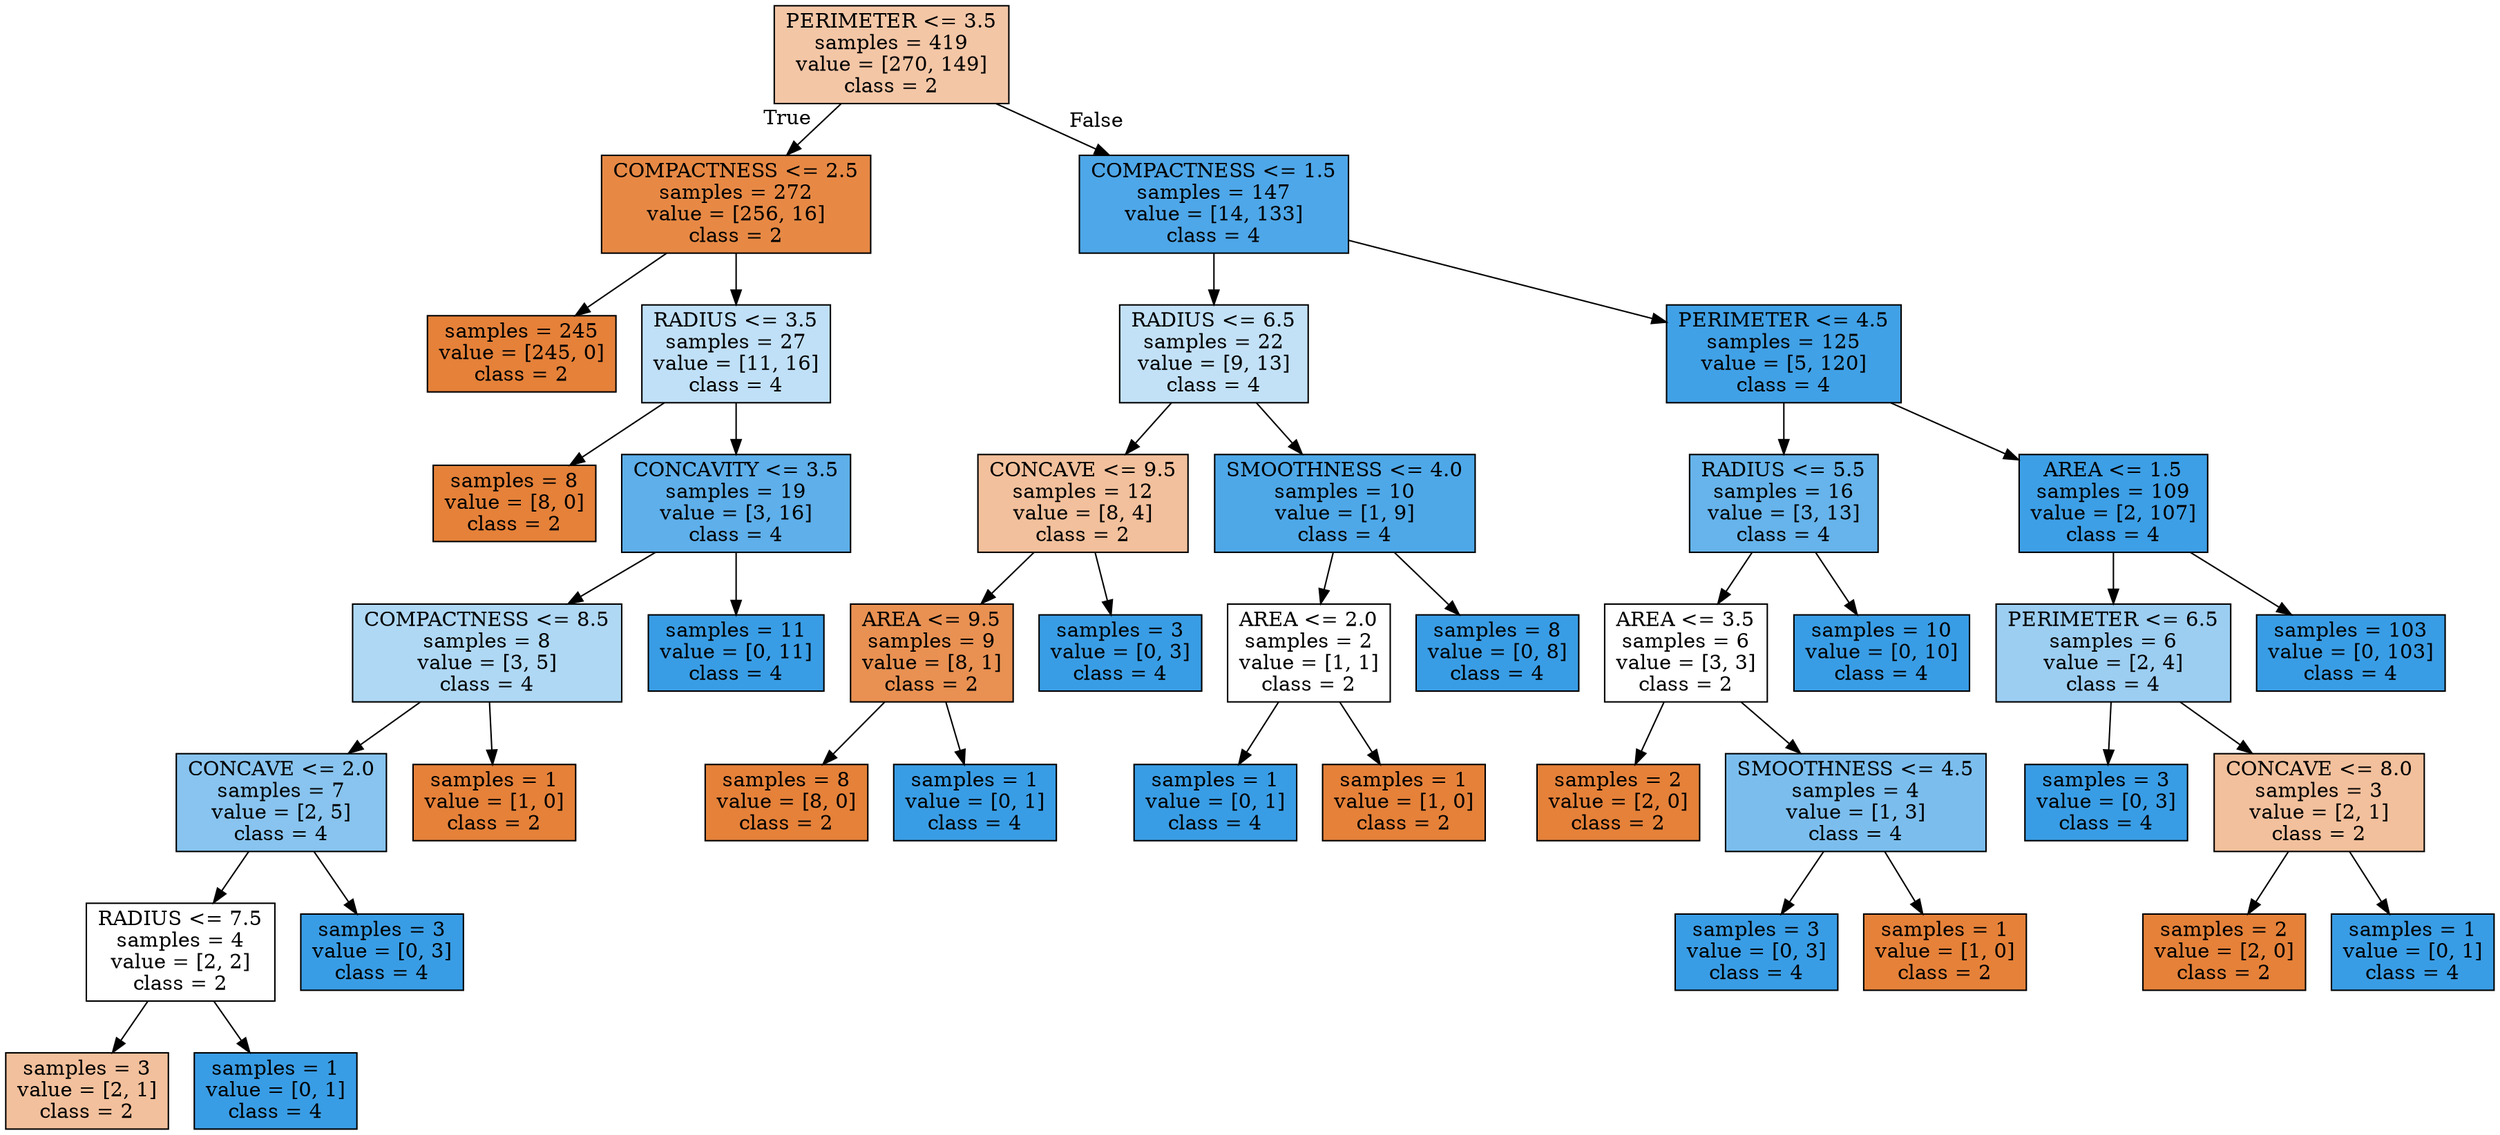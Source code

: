 digraph Tree {
node [shape=box, style="filled", color="black"] ;
0 [label="PERIMETER <= 3.5\nsamples = 419\nvalue = [270, 149]\nclass = 2", fillcolor="#e5813972"] ;
1 [label="COMPACTNESS <= 2.5\nsamples = 272\nvalue = [256, 16]\nclass = 2", fillcolor="#e58139ef"] ;
0 -> 1 [labeldistance=2.5, labelangle=45, headlabel="True"] ;
2 [label="samples = 245\nvalue = [245, 0]\nclass = 2", fillcolor="#e58139ff"] ;
1 -> 2 ;
3 [label="RADIUS <= 3.5\nsamples = 27\nvalue = [11, 16]\nclass = 4", fillcolor="#399de550"] ;
1 -> 3 ;
4 [label="samples = 8\nvalue = [8, 0]\nclass = 2", fillcolor="#e58139ff"] ;
3 -> 4 ;
5 [label="CONCAVITY <= 3.5\nsamples = 19\nvalue = [3, 16]\nclass = 4", fillcolor="#399de5cf"] ;
3 -> 5 ;
6 [label="COMPACTNESS <= 8.5\nsamples = 8\nvalue = [3, 5]\nclass = 4", fillcolor="#399de566"] ;
5 -> 6 ;
7 [label="CONCAVE <= 2.0\nsamples = 7\nvalue = [2, 5]\nclass = 4", fillcolor="#399de599"] ;
6 -> 7 ;
8 [label="RADIUS <= 7.5\nsamples = 4\nvalue = [2, 2]\nclass = 2", fillcolor="#e5813900"] ;
7 -> 8 ;
9 [label="samples = 3\nvalue = [2, 1]\nclass = 2", fillcolor="#e581397f"] ;
8 -> 9 ;
10 [label="samples = 1\nvalue = [0, 1]\nclass = 4", fillcolor="#399de5ff"] ;
8 -> 10 ;
11 [label="samples = 3\nvalue = [0, 3]\nclass = 4", fillcolor="#399de5ff"] ;
7 -> 11 ;
12 [label="samples = 1\nvalue = [1, 0]\nclass = 2", fillcolor="#e58139ff"] ;
6 -> 12 ;
13 [label="samples = 11\nvalue = [0, 11]\nclass = 4", fillcolor="#399de5ff"] ;
5 -> 13 ;
14 [label="COMPACTNESS <= 1.5\nsamples = 147\nvalue = [14, 133]\nclass = 4", fillcolor="#399de5e4"] ;
0 -> 14 [labeldistance=2.5, labelangle=-45, headlabel="False"] ;
15 [label="RADIUS <= 6.5\nsamples = 22\nvalue = [9, 13]\nclass = 4", fillcolor="#399de54e"] ;
14 -> 15 ;
16 [label="CONCAVE <= 9.5\nsamples = 12\nvalue = [8, 4]\nclass = 2", fillcolor="#e581397f"] ;
15 -> 16 ;
17 [label="AREA <= 9.5\nsamples = 9\nvalue = [8, 1]\nclass = 2", fillcolor="#e58139df"] ;
16 -> 17 ;
18 [label="samples = 8\nvalue = [8, 0]\nclass = 2", fillcolor="#e58139ff"] ;
17 -> 18 ;
19 [label="samples = 1\nvalue = [0, 1]\nclass = 4", fillcolor="#399de5ff"] ;
17 -> 19 ;
20 [label="samples = 3\nvalue = [0, 3]\nclass = 4", fillcolor="#399de5ff"] ;
16 -> 20 ;
21 [label="SMOOTHNESS <= 4.0\nsamples = 10\nvalue = [1, 9]\nclass = 4", fillcolor="#399de5e3"] ;
15 -> 21 ;
22 [label="AREA <= 2.0\nsamples = 2\nvalue = [1, 1]\nclass = 2", fillcolor="#e5813900"] ;
21 -> 22 ;
23 [label="samples = 1\nvalue = [0, 1]\nclass = 4", fillcolor="#399de5ff"] ;
22 -> 23 ;
24 [label="samples = 1\nvalue = [1, 0]\nclass = 2", fillcolor="#e58139ff"] ;
22 -> 24 ;
25 [label="samples = 8\nvalue = [0, 8]\nclass = 4", fillcolor="#399de5ff"] ;
21 -> 25 ;
26 [label="PERIMETER <= 4.5\nsamples = 125\nvalue = [5, 120]\nclass = 4", fillcolor="#399de5f4"] ;
14 -> 26 ;
27 [label="RADIUS <= 5.5\nsamples = 16\nvalue = [3, 13]\nclass = 4", fillcolor="#399de5c4"] ;
26 -> 27 ;
28 [label="AREA <= 3.5\nsamples = 6\nvalue = [3, 3]\nclass = 2", fillcolor="#e5813900"] ;
27 -> 28 ;
29 [label="samples = 2\nvalue = [2, 0]\nclass = 2", fillcolor="#e58139ff"] ;
28 -> 29 ;
30 [label="SMOOTHNESS <= 4.5\nsamples = 4\nvalue = [1, 3]\nclass = 4", fillcolor="#399de5aa"] ;
28 -> 30 ;
31 [label="samples = 3\nvalue = [0, 3]\nclass = 4", fillcolor="#399de5ff"] ;
30 -> 31 ;
32 [label="samples = 1\nvalue = [1, 0]\nclass = 2", fillcolor="#e58139ff"] ;
30 -> 32 ;
33 [label="samples = 10\nvalue = [0, 10]\nclass = 4", fillcolor="#399de5ff"] ;
27 -> 33 ;
34 [label="AREA <= 1.5\nsamples = 109\nvalue = [2, 107]\nclass = 4", fillcolor="#399de5fa"] ;
26 -> 34 ;
35 [label="PERIMETER <= 6.5\nsamples = 6\nvalue = [2, 4]\nclass = 4", fillcolor="#399de57f"] ;
34 -> 35 ;
36 [label="samples = 3\nvalue = [0, 3]\nclass = 4", fillcolor="#399de5ff"] ;
35 -> 36 ;
37 [label="CONCAVE <= 8.0\nsamples = 3\nvalue = [2, 1]\nclass = 2", fillcolor="#e581397f"] ;
35 -> 37 ;
38 [label="samples = 2\nvalue = [2, 0]\nclass = 2", fillcolor="#e58139ff"] ;
37 -> 38 ;
39 [label="samples = 1\nvalue = [0, 1]\nclass = 4", fillcolor="#399de5ff"] ;
37 -> 39 ;
40 [label="samples = 103\nvalue = [0, 103]\nclass = 4", fillcolor="#399de5ff"] ;
34 -> 40 ;
}